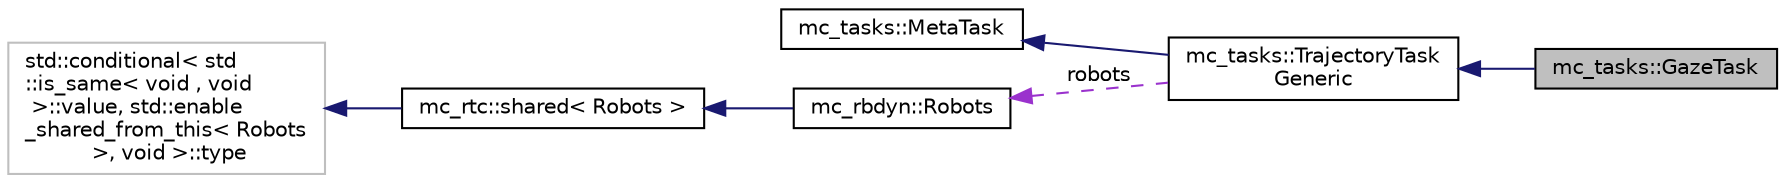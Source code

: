 digraph "mc_tasks::GazeTask"
{
 // INTERACTIVE_SVG=YES
  edge [fontname="Helvetica",fontsize="10",labelfontname="Helvetica",labelfontsize="10"];
  node [fontname="Helvetica",fontsize="10",shape=record];
  rankdir="LR";
  Node3 [label="mc_tasks::GazeTask",height=0.2,width=0.4,color="black", fillcolor="grey75", style="filled", fontcolor="black"];
  Node4 -> Node3 [dir="back",color="midnightblue",fontsize="10",style="solid",fontname="Helvetica"];
  Node4 [label="mc_tasks::TrajectoryTask\lGeneric",height=0.2,width=0.4,color="black", fillcolor="white", style="filled",URL="$structmc__tasks_1_1TrajectoryTaskGeneric.html",tooltip="Generic wrapper for a trajectory dynamic over an error function. "];
  Node5 -> Node4 [dir="back",color="midnightblue",fontsize="10",style="solid",fontname="Helvetica"];
  Node5 [label="mc_tasks::MetaTask",height=0.2,width=0.4,color="black", fillcolor="white", style="filled",URL="$structmc__tasks_1_1MetaTask.html",tooltip="Represents a generic task. "];
  Node6 -> Node4 [dir="back",color="darkorchid3",fontsize="10",style="dashed",label=" robots" ,fontname="Helvetica"];
  Node6 [label="mc_rbdyn::Robots",height=0.2,width=0.4,color="black", fillcolor="white", style="filled",URL="$structmc__rbdyn_1_1Robots.html"];
  Node7 -> Node6 [dir="back",color="midnightblue",fontsize="10",style="solid",fontname="Helvetica"];
  Node7 [label="mc_rtc::shared\< Robots \>",height=0.2,width=0.4,color="black", fillcolor="white", style="filled",URL="$structmc__rtc_1_1shared.html"];
  Node8 -> Node7 [dir="back",color="midnightblue",fontsize="10",style="solid",fontname="Helvetica"];
  Node8 [label="std::conditional\< std\l::is_same\< void , void\l \>::value, std::enable\l_shared_from_this\< Robots\l  \>, void  \>::type",height=0.2,width=0.4,color="grey75", fillcolor="white", style="filled"];
}
